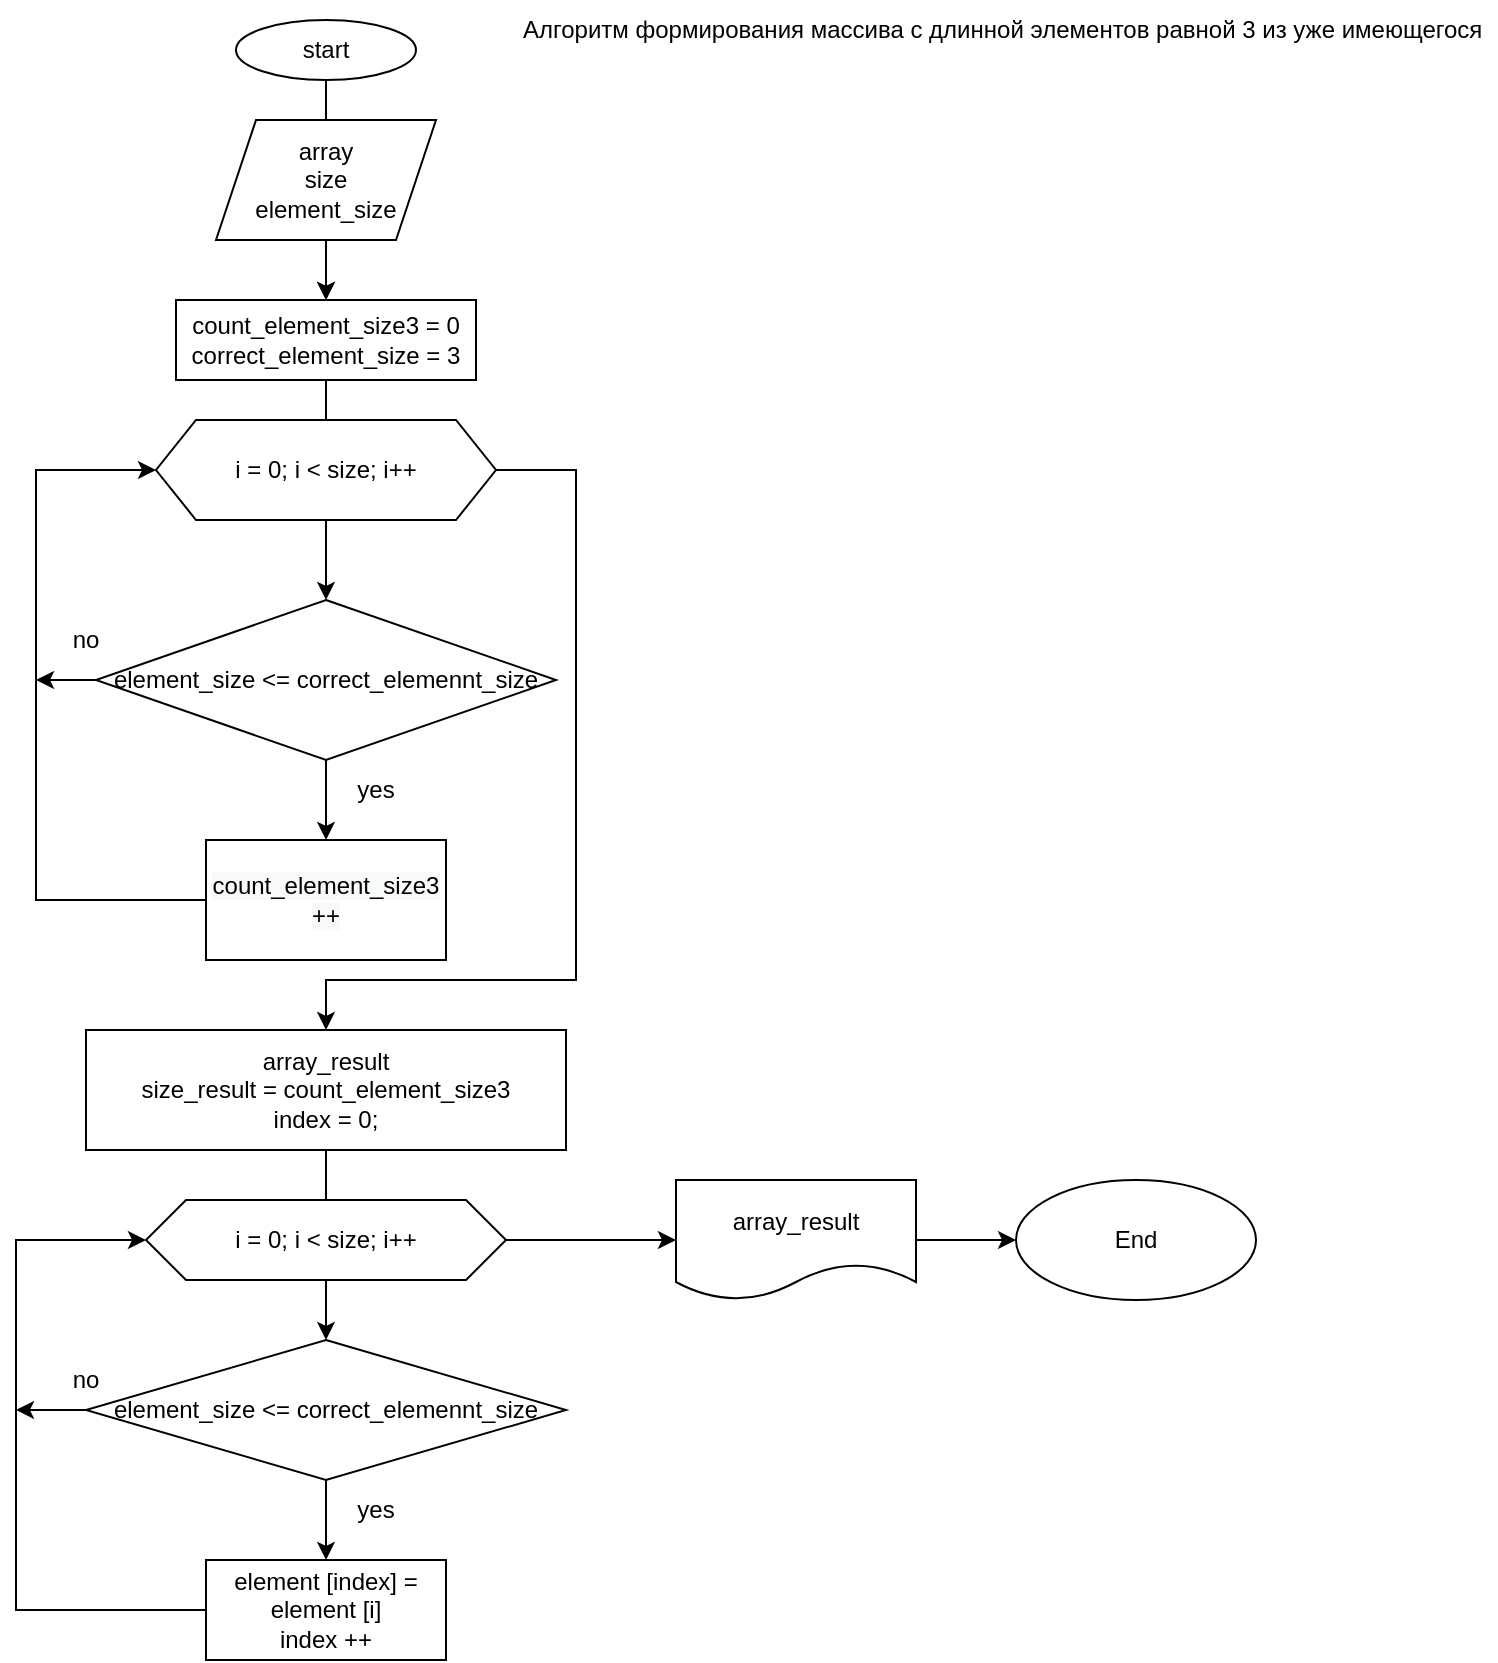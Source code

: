<mxfile version="20.2.0" type="google"><diagram id="QqqO5GOqc_gZk7eMlesL" name="Страница 1"><mxGraphModel grid="1" page="1" gridSize="10" guides="1" tooltips="1" connect="1" arrows="1" fold="1" pageScale="1" pageWidth="827" pageHeight="1169" math="0" shadow="0"><root><mxCell id="0"/><mxCell id="1" parent="0"/><mxCell id="Yl6KP3boyN295qPSjGGA-21" value="" style="edgeStyle=orthogonalEdgeStyle;rounded=0;orthogonalLoop=1;jettySize=auto;html=1;" edge="1" parent="1" source="Yl6KP3boyN295qPSjGGA-1" target="Yl6KP3boyN295qPSjGGA-3"><mxGeometry relative="1" as="geometry"/></mxCell><mxCell id="Yl6KP3boyN295qPSjGGA-1" value="start" style="ellipse;whiteSpace=wrap;html=1;" vertex="1" parent="1"><mxGeometry x="170" y="20" width="90" height="30" as="geometry"/></mxCell><mxCell id="Yl6KP3boyN295qPSjGGA-4" value="" style="edgeStyle=orthogonalEdgeStyle;rounded=0;orthogonalLoop=1;jettySize=auto;html=1;" edge="1" parent="1" source="Yl6KP3boyN295qPSjGGA-2" target="Yl6KP3boyN295qPSjGGA-3"><mxGeometry relative="1" as="geometry"/></mxCell><mxCell id="Yl6KP3boyN295qPSjGGA-2" value="array&lt;br&gt;size&lt;br&gt;element_size" style="shape=parallelogram;perimeter=parallelogramPerimeter;whiteSpace=wrap;html=1;fixedSize=1;" vertex="1" parent="1"><mxGeometry x="160" y="70" width="110" height="60" as="geometry"/></mxCell><mxCell id="Yl6KP3boyN295qPSjGGA-11" value="" style="edgeStyle=orthogonalEdgeStyle;rounded=0;orthogonalLoop=1;jettySize=auto;html=1;" edge="1" parent="1" source="Yl6KP3boyN295qPSjGGA-3" target="Yl6KP3boyN295qPSjGGA-8"><mxGeometry relative="1" as="geometry"/></mxCell><mxCell id="Yl6KP3boyN295qPSjGGA-3" value="count_element_size3 = 0&lt;br&gt;correct_element_size = 3" style="whiteSpace=wrap;html=1;" vertex="1" parent="1"><mxGeometry x="140" y="160" width="150" height="40" as="geometry"/></mxCell><mxCell id="Yl6KP3boyN295qPSjGGA-25" style="edgeStyle=orthogonalEdgeStyle;rounded=0;orthogonalLoop=1;jettySize=auto;html=1;entryX=0.5;entryY=0;entryDx=0;entryDy=0;" edge="1" parent="1" source="Yl6KP3boyN295qPSjGGA-5" target="Yl6KP3boyN295qPSjGGA-22"><mxGeometry relative="1" as="geometry"><Array as="points"><mxPoint x="340" y="245"/><mxPoint x="340" y="500"/><mxPoint x="215" y="500"/></Array></mxGeometry></mxCell><mxCell id="Yl6KP3boyN295qPSjGGA-5" value="i = 0; i &amp;lt; size; i++" style="shape=hexagon;perimeter=hexagonPerimeter2;whiteSpace=wrap;html=1;fixedSize=1;" vertex="1" parent="1"><mxGeometry x="130" y="220" width="170" height="50" as="geometry"/></mxCell><mxCell id="Yl6KP3boyN295qPSjGGA-13" value="" style="edgeStyle=orthogonalEdgeStyle;rounded=0;orthogonalLoop=1;jettySize=auto;html=1;" edge="1" parent="1" source="Yl6KP3boyN295qPSjGGA-8" target="Yl6KP3boyN295qPSjGGA-12"><mxGeometry relative="1" as="geometry"/></mxCell><mxCell id="Yl6KP3boyN295qPSjGGA-18" style="edgeStyle=orthogonalEdgeStyle;rounded=0;orthogonalLoop=1;jettySize=auto;html=1;" edge="1" parent="1" source="Yl6KP3boyN295qPSjGGA-8"><mxGeometry relative="1" as="geometry"><mxPoint x="70" y="350" as="targetPoint"/></mxGeometry></mxCell><mxCell id="Yl6KP3boyN295qPSjGGA-8" value="element_size &amp;lt;= correct_elemennt_size" style="rhombus;whiteSpace=wrap;html=1;" vertex="1" parent="1"><mxGeometry x="100" y="310" width="230" height="80" as="geometry"/></mxCell><mxCell id="Yl6KP3boyN295qPSjGGA-20" style="edgeStyle=orthogonalEdgeStyle;rounded=0;orthogonalLoop=1;jettySize=auto;html=1;entryX=0;entryY=0.5;entryDx=0;entryDy=0;" edge="1" parent="1" source="Yl6KP3boyN295qPSjGGA-12" target="Yl6KP3boyN295qPSjGGA-5"><mxGeometry relative="1" as="geometry"><Array as="points"><mxPoint x="70" y="460"/><mxPoint x="70" y="245"/></Array></mxGeometry></mxCell><mxCell id="Yl6KP3boyN295qPSjGGA-12" value="&lt;span style=&quot;color: rgb(0, 0, 0); font-family: Helvetica; font-size: 12px; font-style: normal; font-variant-ligatures: normal; font-variant-caps: normal; font-weight: 400; letter-spacing: normal; orphans: 2; text-align: center; text-indent: 0px; text-transform: none; widows: 2; word-spacing: 0px; -webkit-text-stroke-width: 0px; background-color: rgb(248, 249, 250); text-decoration-thickness: initial; text-decoration-style: initial; text-decoration-color: initial; float: none; display: inline !important;&quot;&gt;count_element_size3 ++&lt;/span&gt;" style="whiteSpace=wrap;html=1;" vertex="1" parent="1"><mxGeometry x="155" y="430" width="120" height="60" as="geometry"/></mxCell><mxCell id="Yl6KP3boyN295qPSjGGA-14" value="yes" style="text;html=1;strokeColor=none;fillColor=none;align=center;verticalAlign=middle;whiteSpace=wrap;rounded=0;" vertex="1" parent="1"><mxGeometry x="220" y="400" width="40" height="10" as="geometry"/></mxCell><mxCell id="Yl6KP3boyN295qPSjGGA-16" style="edgeStyle=orthogonalEdgeStyle;rounded=0;orthogonalLoop=1;jettySize=auto;html=1;exitX=0.5;exitY=1;exitDx=0;exitDy=0;" edge="1" parent="1" source="Yl6KP3boyN295qPSjGGA-1" target="Yl6KP3boyN295qPSjGGA-1"><mxGeometry relative="1" as="geometry"/></mxCell><mxCell id="Yl6KP3boyN295qPSjGGA-19" value="no" style="text;html=1;strokeColor=none;fillColor=none;align=center;verticalAlign=middle;whiteSpace=wrap;rounded=0;" vertex="1" parent="1"><mxGeometry x="80" y="320" width="30" height="20" as="geometry"/></mxCell><mxCell id="Yl6KP3boyN295qPSjGGA-29" value="" style="edgeStyle=orthogonalEdgeStyle;rounded=0;orthogonalLoop=1;jettySize=auto;html=1;" edge="1" parent="1" source="Yl6KP3boyN295qPSjGGA-22" target="Yl6KP3boyN295qPSjGGA-27"><mxGeometry relative="1" as="geometry"/></mxCell><mxCell id="Yl6KP3boyN295qPSjGGA-22" value="array_result&lt;br&gt;size_result = count_element_size3&lt;br&gt;index = 0;" style="rounded=0;whiteSpace=wrap;html=1;" vertex="1" parent="1"><mxGeometry x="95" y="525" width="240" height="60" as="geometry"/></mxCell><mxCell id="Yl6KP3boyN295qPSjGGA-38" value="" style="edgeStyle=orthogonalEdgeStyle;rounded=0;orthogonalLoop=1;jettySize=auto;html=1;" edge="1" parent="1" source="Yl6KP3boyN295qPSjGGA-26" target="Yl6KP3boyN295qPSjGGA-37"><mxGeometry relative="1" as="geometry"/></mxCell><mxCell id="Yl6KP3boyN295qPSjGGA-26" value="i = 0; i &amp;lt; size; i++" style="shape=hexagon;perimeter=hexagonPerimeter2;whiteSpace=wrap;html=1;fixedSize=1;" vertex="1" parent="1"><mxGeometry x="125" y="610" width="180" height="40" as="geometry"/></mxCell><mxCell id="Yl6KP3boyN295qPSjGGA-32" value="" style="edgeStyle=orthogonalEdgeStyle;rounded=0;orthogonalLoop=1;jettySize=auto;html=1;" edge="1" parent="1" source="Yl6KP3boyN295qPSjGGA-27" target="Yl6KP3boyN295qPSjGGA-31"><mxGeometry relative="1" as="geometry"/></mxCell><mxCell id="Yl6KP3boyN295qPSjGGA-34" style="edgeStyle=orthogonalEdgeStyle;rounded=0;orthogonalLoop=1;jettySize=auto;html=1;" edge="1" parent="1" source="Yl6KP3boyN295qPSjGGA-27"><mxGeometry relative="1" as="geometry"><mxPoint x="60" y="715" as="targetPoint"/></mxGeometry></mxCell><mxCell id="Yl6KP3boyN295qPSjGGA-27" value="element_size &amp;lt;= correct_elemennt_size" style="rhombus;whiteSpace=wrap;html=1;" vertex="1" parent="1"><mxGeometry x="95" y="680" width="240" height="70" as="geometry"/></mxCell><mxCell id="Yl6KP3boyN295qPSjGGA-30" style="edgeStyle=orthogonalEdgeStyle;rounded=0;orthogonalLoop=1;jettySize=auto;html=1;exitX=0.5;exitY=1;exitDx=0;exitDy=0;" edge="1" parent="1" source="Yl6KP3boyN295qPSjGGA-27" target="Yl6KP3boyN295qPSjGGA-27"><mxGeometry relative="1" as="geometry"/></mxCell><mxCell id="Yl6KP3boyN295qPSjGGA-33" style="edgeStyle=orthogonalEdgeStyle;rounded=0;orthogonalLoop=1;jettySize=auto;html=1;entryX=0;entryY=0.5;entryDx=0;entryDy=0;" edge="1" parent="1" source="Yl6KP3boyN295qPSjGGA-31" target="Yl6KP3boyN295qPSjGGA-26"><mxGeometry relative="1" as="geometry"><Array as="points"><mxPoint x="60" y="815"/><mxPoint x="60" y="630"/></Array></mxGeometry></mxCell><mxCell id="Yl6KP3boyN295qPSjGGA-31" value="element [index] = element [i]&lt;br&gt;index ++" style="whiteSpace=wrap;html=1;" vertex="1" parent="1"><mxGeometry x="155" y="790" width="120" height="50" as="geometry"/></mxCell><mxCell id="Yl6KP3boyN295qPSjGGA-35" value="yes" style="text;html=1;strokeColor=none;fillColor=none;align=center;verticalAlign=middle;whiteSpace=wrap;rounded=0;" vertex="1" parent="1"><mxGeometry x="220" y="760" width="40" height="10" as="geometry"/></mxCell><mxCell id="Yl6KP3boyN295qPSjGGA-36" value="no" style="text;html=1;strokeColor=none;fillColor=none;align=center;verticalAlign=middle;whiteSpace=wrap;rounded=0;" vertex="1" parent="1"><mxGeometry x="80" y="690" width="30" height="20" as="geometry"/></mxCell><mxCell id="Yl6KP3boyN295qPSjGGA-40" value="" style="edgeStyle=orthogonalEdgeStyle;rounded=0;orthogonalLoop=1;jettySize=auto;html=1;" edge="1" parent="1" source="Yl6KP3boyN295qPSjGGA-37" target="Yl6KP3boyN295qPSjGGA-39"><mxGeometry relative="1" as="geometry"/></mxCell><mxCell id="Yl6KP3boyN295qPSjGGA-37" value="array_result" style="shape=document;whiteSpace=wrap;html=1;boundedLbl=1;" vertex="1" parent="1"><mxGeometry x="390" y="600" width="120" height="60" as="geometry"/></mxCell><mxCell id="Yl6KP3boyN295qPSjGGA-39" value="End" style="ellipse;whiteSpace=wrap;html=1;" vertex="1" parent="1"><mxGeometry x="560" y="600" width="120" height="60" as="geometry"/></mxCell><mxCell id="Yl6KP3boyN295qPSjGGA-41" value="Алгоритм формирования массива с длинной элементов равной 3 из уже имеющегося&amp;nbsp;" style="text;html=1;strokeColor=none;fillColor=none;align=center;verticalAlign=middle;whiteSpace=wrap;rounded=0;" vertex="1" parent="1"><mxGeometry x="310" y="10" width="490" height="30" as="geometry"/></mxCell></root></mxGraphModel></diagram></mxfile>